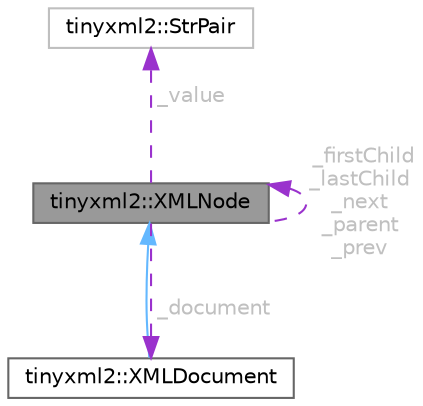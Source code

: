 digraph "tinyxml2::XMLNode"
{
 // LATEX_PDF_SIZE
  bgcolor="transparent";
  edge [fontname=Helvetica,fontsize=10,labelfontname=Helvetica,labelfontsize=10];
  node [fontname=Helvetica,fontsize=10,shape=box,height=0.2,width=0.4];
  Node1 [id="Node000001",label="tinyxml2::XMLNode",height=0.2,width=0.4,color="gray40", fillcolor="grey60", style="filled", fontcolor="black",tooltip=" "];
  Node2 -> Node1 [id="edge5_Node000001_Node000002",dir="back",color="darkorchid3",style="dashed",tooltip=" ",label=" _document",fontcolor="grey" ];
  Node2 [id="Node000002",label="tinyxml2::XMLDocument",height=0.2,width=0.4,color="gray40", fillcolor="white", style="filled",URL="$classtinyxml2_1_1_x_m_l_document.html",tooltip=" "];
  Node1 -> Node2 [id="edge6_Node000002_Node000001",dir="back",color="steelblue1",style="solid",tooltip=" "];
  Node1 -> Node1 [id="edge7_Node000001_Node000001",dir="back",color="darkorchid3",style="dashed",tooltip=" ",label=" _firstChild\n_lastChild\n_next\n_parent\n_prev",fontcolor="grey" ];
  Node3 -> Node1 [id="edge8_Node000001_Node000003",dir="back",color="darkorchid3",style="dashed",tooltip=" ",label=" _value",fontcolor="grey" ];
  Node3 [id="Node000003",label="tinyxml2::StrPair",height=0.2,width=0.4,color="grey75", fillcolor="white", style="filled",URL="$classtinyxml2_1_1_str_pair.html",tooltip=" "];
}
